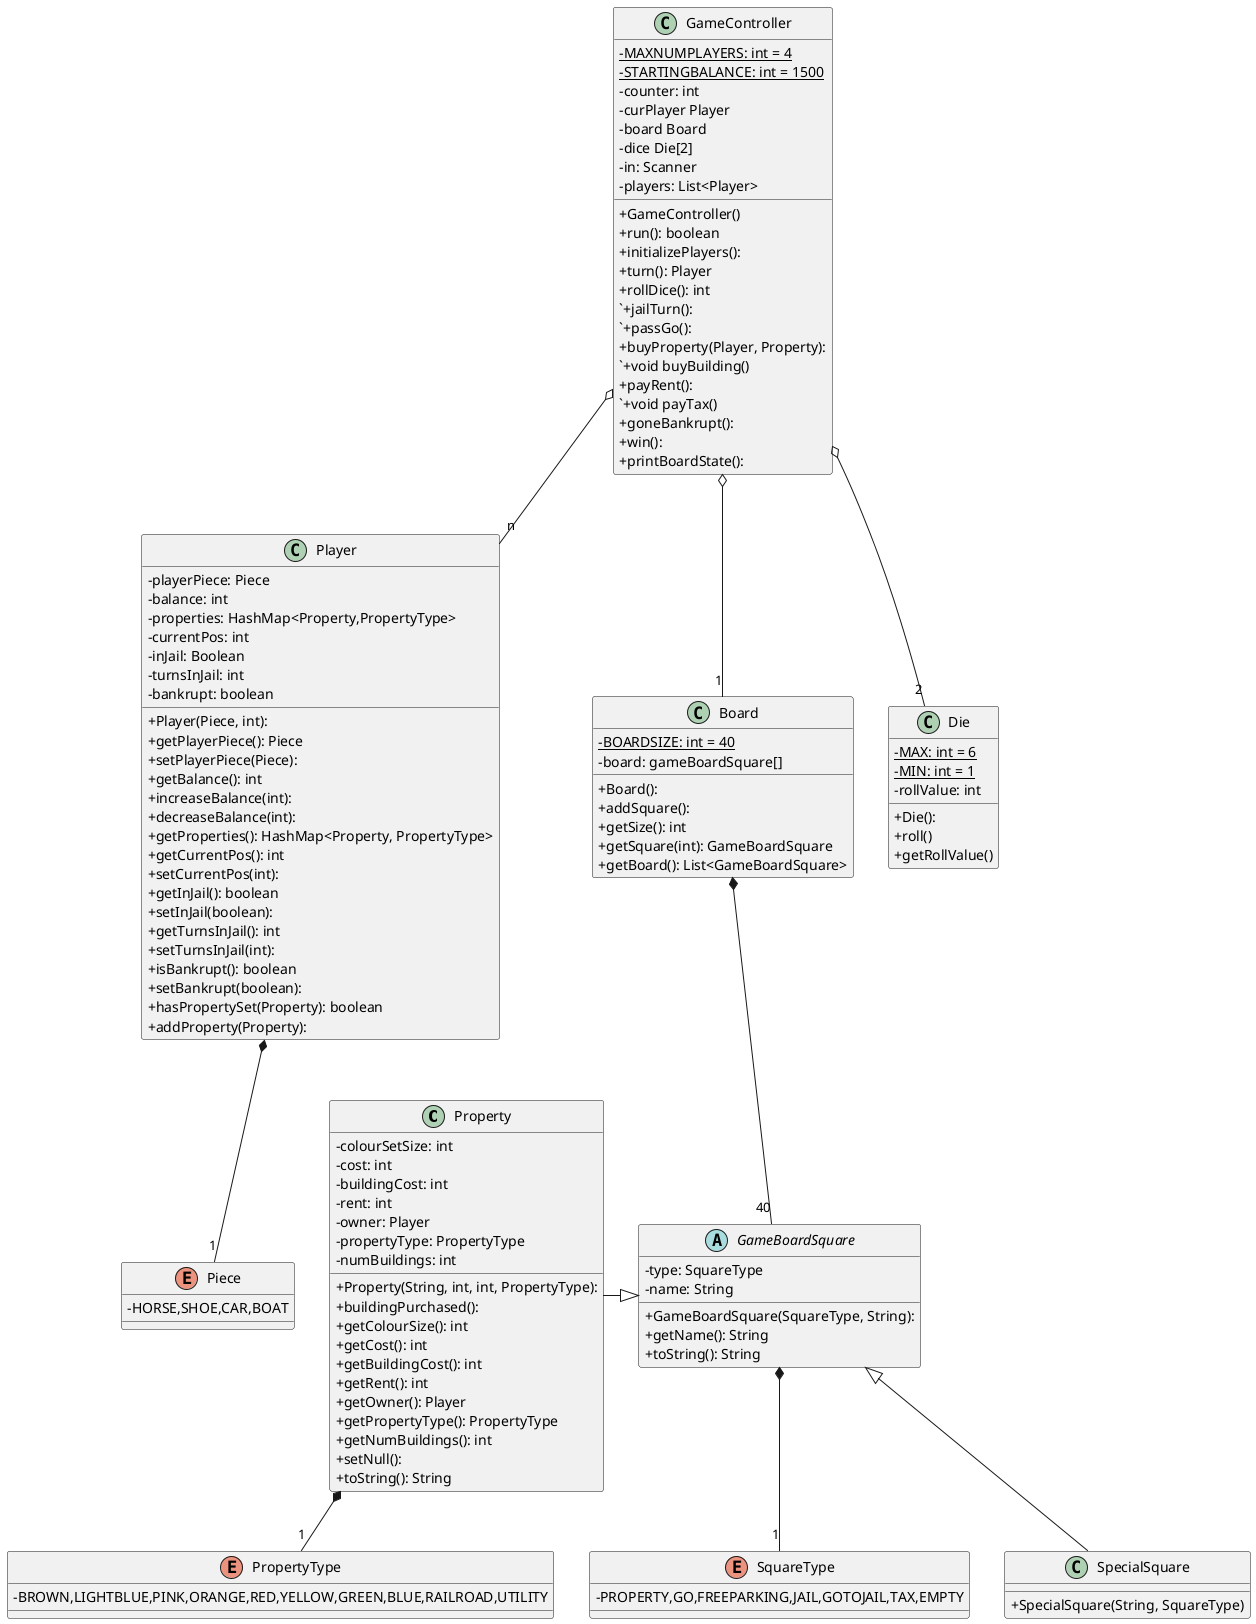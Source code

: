 @startuml

'https://plantuml.com/class-diagram
skinparam classAttributeIconSize 0


Property -|> GameBoardSquare
Property *-- "1" PropertyType

Player *-- "1" Piece

GameController o-- "1" Board
GameController o-- "n" Player
GameController o-- "2" Die

Board *-- "40" GameBoardSquare

SpecialSquare --up|> GameBoardSquare

GameBoardSquare *-- "1" SquareType

enum Piece{
    -HORSE,SHOE,CAR,BOAT
}

enum PropertyType{
    -BROWN,LIGHTBLUE,PINK,ORANGE,RED,YELLOW,GREEN,BLUE,RAILROAD,UTILITY
}

enum SquareType{
    -PROPERTY,GO,FREEPARKING,JAIL,GOTOJAIL,TAX,EMPTY
}

class Player{
    - playerPiece: Piece
    - balance: int
    - properties: HashMap<Property,PropertyType>
    - currentPos: int
    - inJail: Boolean
    - turnsInJail: int
    - bankrupt: boolean

    + Player(Piece, int):
    + getPlayerPiece(): Piece
    + setPlayerPiece(Piece):
    + getBalance(): int
    + increaseBalance(int):
    + decreaseBalance(int):
    + getProperties(): HashMap<Property, PropertyType>
    + getCurrentPos(): int
    + setCurrentPos(int):
    + getInJail(): boolean
    + setInJail(boolean):
    + getTurnsInJail(): int
    + setTurnsInJail(int):
    + isBankrupt(): boolean
    + setBankrupt(boolean):
    + hasPropertySet(Property): boolean
    + addProperty(Property):
}

class Die{
    - {static} MAX: int = 6
    - {static} MIN: int = 1
    -rollValue: int
    +Die():
    +roll()
    +getRollValue()
}

class Board{
    - {static} BOARDSIZE: int = 40
    - board: gameBoardSquare[]

    + Board():
    + addSquare():
    + getSize(): int
    + getSquare(int): GameBoardSquare
    + getBoard(): List<GameBoardSquare>
}

class GameController{
    - {static} MAXNUMPLAYERS: int = 4
    - {static} STARTINGBALANCE: int = 1500
    - counter: int
    - curPlayer Player
    -board Board
    -dice Die[2]
    -in: Scanner
    -players: List<Player>

    +GameController()
    +run(): boolean
    +initializePlayers():
    +turn(): Player
    +rollDice(): int
    `+jailTurn():
    `+passGo():
    +buyProperty(Player, Property):
    `+void buyBuilding()
    +payRent():
    `+void payTax()
    +goneBankrupt():
    +win():
    +printBoardState():

}

abstract class GameBoardSquare{
    -type: SquareType
    -name: String

    + GameBoardSquare(SquareType, String):
    + getName(): String
    + toString(): String

}

class Property {
    - colourSetSize: int
    - cost: int
    - buildingCost: int
    - rent: int
    - owner: Player
    - propertyType: PropertyType
    - numBuildings: int

    + Property(String, int, int, PropertyType):
    + buildingPurchased():
    + getColourSize(): int
    + getCost(): int
    + getBuildingCost(): int
    + getRent(): int
    + getOwner(): Player
    + getPropertyType(): PropertyType
    + getNumBuildings(): int
    + setNull():
    + toString(): String


}

class SpecialSquare{
    + SpecialSquare(String, SquareType)

}

'class View{
'    +void printGameState()
'}
@enduml